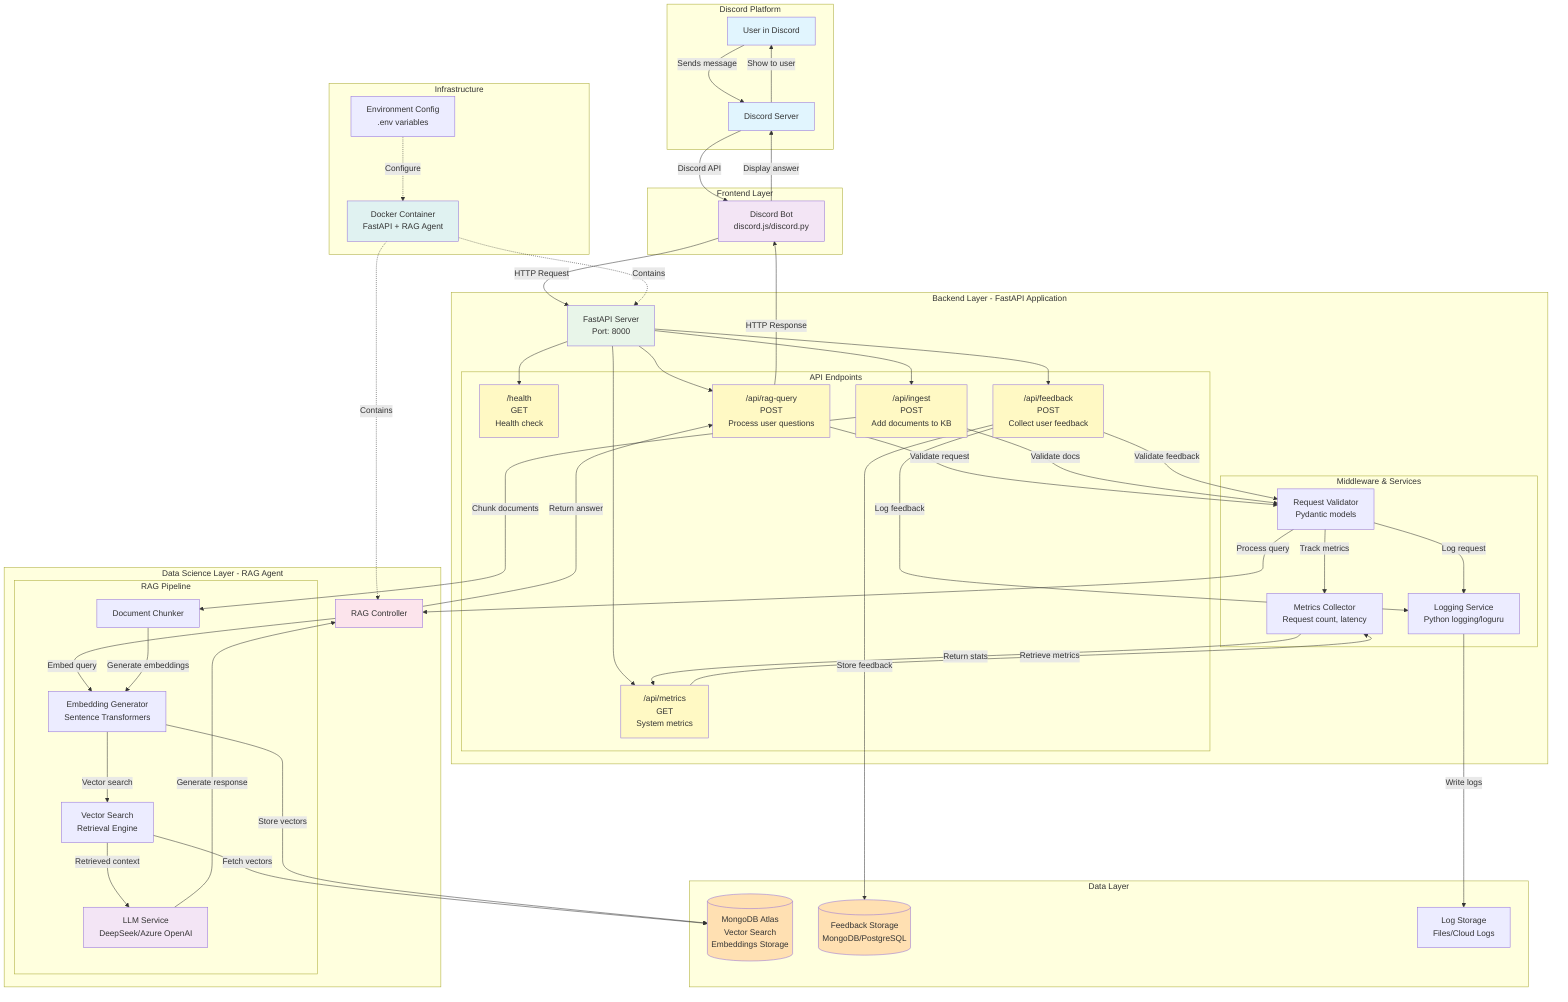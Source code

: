 graph TB
    subgraph "Discord Platform"
        USER[User in Discord]
        DISCORD[Discord Server]
    end

    subgraph "Frontend Layer"
        BOT[Discord Bot<br/>discord.js/discord.py]
    end

    subgraph "Backend Layer - FastAPI Application"
        API[FastAPI Server<br/>Port: 8000]
        
        subgraph "API Endpoints"
            HEALTH["/health<br/>GET<br/>Health check"]
            QUERY["/api/rag-query<br/>POST<br/>Process user questions"]
            FEEDBACK["/api/feedback<br/>POST<br/>Collect user feedback"]
            INGEST["/api/ingest<br/>POST<br/>Add documents to KB"]
            METRICS["/api/metrics<br/>GET<br/>System metrics"]
        end
        
        subgraph "Middleware & Services"
            LOGGER[Logging Service<br/>Python logging/loguru]
            VALIDATOR[Request Validator<br/>Pydantic models]
            METRICS_SVC[Metrics Collector<br/>Request count, latency]
        end
    end

    subgraph "Data Science Layer - RAG Agent"
        RAG_CONTROLLER[RAG Controller]
        
        subgraph "RAG Pipeline"
            CHUNKER[Document Chunker]
            EMBEDDER[Embedding Generator<br/>Sentence Transformers]
            RETRIEVER[Vector Search<br/>Retrieval Engine]
            LLM[LLM Service<br/>DeepSeek/Azure OpenAI]
        end
    end

    subgraph "Data Layer"
        VECTOR_DB[(MongoDB Atlas<br/>Vector Search<br/>Embeddings Storage)]
        FEEDBACK_DB[(Feedback Storage<br/>MongoDB/PostgreSQL)]
        LOG_STORE[Log Storage<br/>Files/Cloud Logs]
    end

    subgraph "Infrastructure"
        DOCKER[Docker Container<br/>FastAPI + RAG Agent]
        ENV[Environment Config<br/>.env variables]
    end

    %% User Flow
    USER -->|Sends message| DISCORD
    DISCORD -->|Discord API| BOT
    BOT -->|HTTP Request| API

    %% API Routing
    API --> HEALTH
    API --> QUERY
    API --> FEEDBACK
    API --> INGEST
    API --> METRICS

    %% Query Flow
    QUERY -->|Validate request| VALIDATOR
    VALIDATOR -->|Log request| LOGGER
    VALIDATOR -->|Track metrics| METRICS_SVC
    VALIDATOR -->|Process query| RAG_CONTROLLER

    %% RAG Pipeline Flow
    RAG_CONTROLLER -->|Embed query| EMBEDDER
    EMBEDDER -->|Vector search| RETRIEVER
    RETRIEVER -->|Fetch vectors| VECTOR_DB
    RETRIEVER -->|Retrieved context| LLM
    LLM -->|Generate response| RAG_CONTROLLER
    RAG_CONTROLLER -->|Return answer| QUERY
    QUERY -->|HTTP Response| BOT
    BOT -->|Display answer| DISCORD
    DISCORD -->|Show to user| USER

    %% Ingestion Flow
    INGEST -->|Validate docs| VALIDATOR
    INGEST -->|Chunk documents| CHUNKER
    CHUNKER -->|Generate embeddings| EMBEDDER
    EMBEDDER -->|Store vectors| VECTOR_DB

    %% Feedback Flow
    FEEDBACK -->|Validate feedback| VALIDATOR
    FEEDBACK -->|Store feedback| FEEDBACK_DB
    FEEDBACK -->|Log feedback| LOGGER

    %% Logging Flow
    LOGGER -->|Write logs| LOG_STORE

    %% Metrics Flow
    METRICS -->|Retrieve metrics| METRICS_SVC
    METRICS_SVC -->|Return stats| METRICS

    %% Infrastructure
    DOCKER -.->|Contains| API
    DOCKER -.->|Contains| RAG_CONTROLLER
    ENV -.->|Configure| DOCKER

    style USER fill:#e1f5fe
    style DISCORD fill:#e1f5fe
    style BOT fill:#f3e5f5
    style API fill:#e8f5e9
    style QUERY fill:#fff9c4
    style FEEDBACK fill:#fff9c4
    style INGEST fill:#fff9c4
    style HEALTH fill:#fff9c4
    style METRICS fill:#fff9c4
    style RAG_CONTROLLER fill:#fce4ec
    style VECTOR_DB fill:#ffe0b2
    style FEEDBACK_DB fill:#ffe0b2
    style DOCKER fill:#e0f2f1
    style LLM fill:#f3e5f5